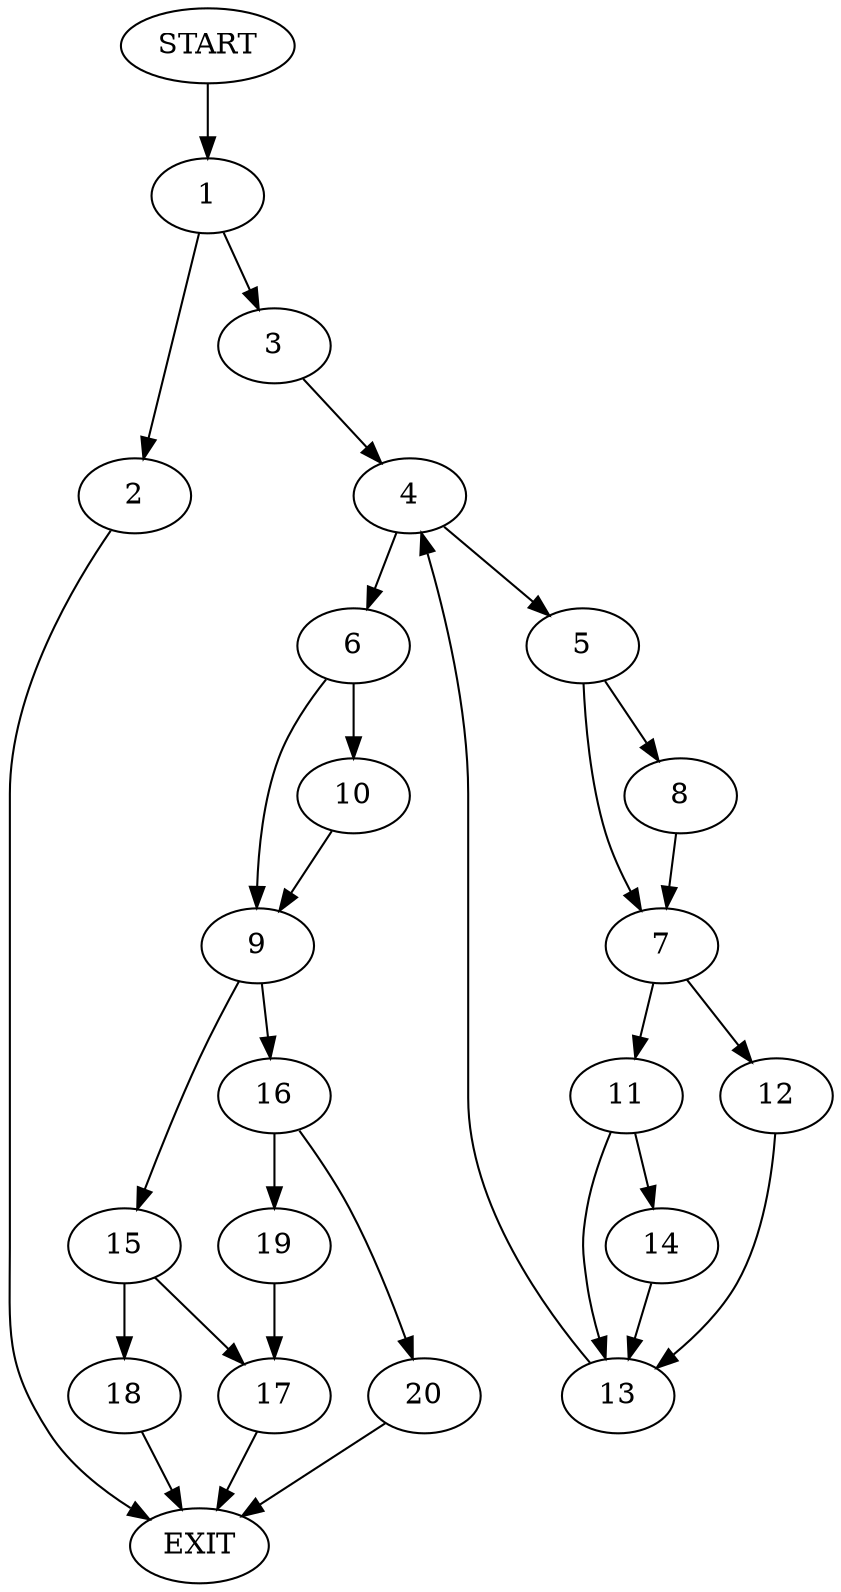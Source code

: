 digraph {
0 [label="START"]
21 [label="EXIT"]
0 -> 1
1 -> 2
1 -> 3
3 -> 4
2 -> 21
4 -> 5
4 -> 6
5 -> 7
5 -> 8
6 -> 9
6 -> 10
8 -> 7
7 -> 11
7 -> 12
11 -> 13
11 -> 14
12 -> 13
13 -> 4
14 -> 13
9 -> 15
9 -> 16
10 -> 9
15 -> 17
15 -> 18
16 -> 19
16 -> 20
19 -> 17
20 -> 21
17 -> 21
18 -> 21
}
